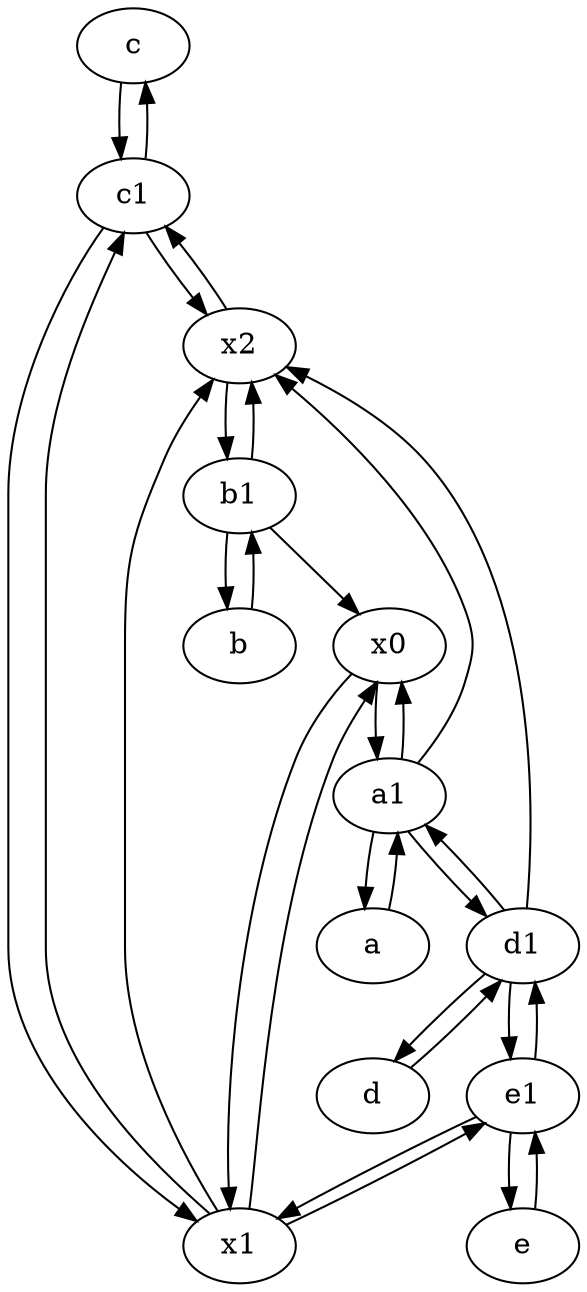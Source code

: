 digraph  {
	c [pos="20,10!"];
	a1 [pos="40,15!"];
	x0;
	e [pos="30,50!"];
	e1 [pos="25,45!"];
	a [pos="40,10!"];
	b [pos="50,20!"];
	b1 [pos="45,20!"];
	d1 [pos="25,30!"];
	c1 [pos="30,15!"];
	x1;
	d [pos="20,30!"];
	x2;
	a1 -> d1;
	c -> c1;
	b1 -> b;
	d1 -> e1;
	a -> a1;
	c1 -> x2;
	b1 -> x0;
	d -> d1;
	x2 -> c1;
	x2 -> b1;
	b1 -> x2;
	a1 -> x0;
	c1 -> c;
	a1 -> a;
	x1 -> c1;
	e1 -> d1;
	a1 -> x2;
	d1 -> a1;
	e -> e1;
	e1 -> e;
	x0 -> a1;
	c1 -> x1;
	d1 -> x2;
	d1 -> d;
	x1 -> e1;
	b -> b1;
	e1 -> x1;
	x1 -> x2;
	x1 -> x0;
	x0 -> x1;

	}